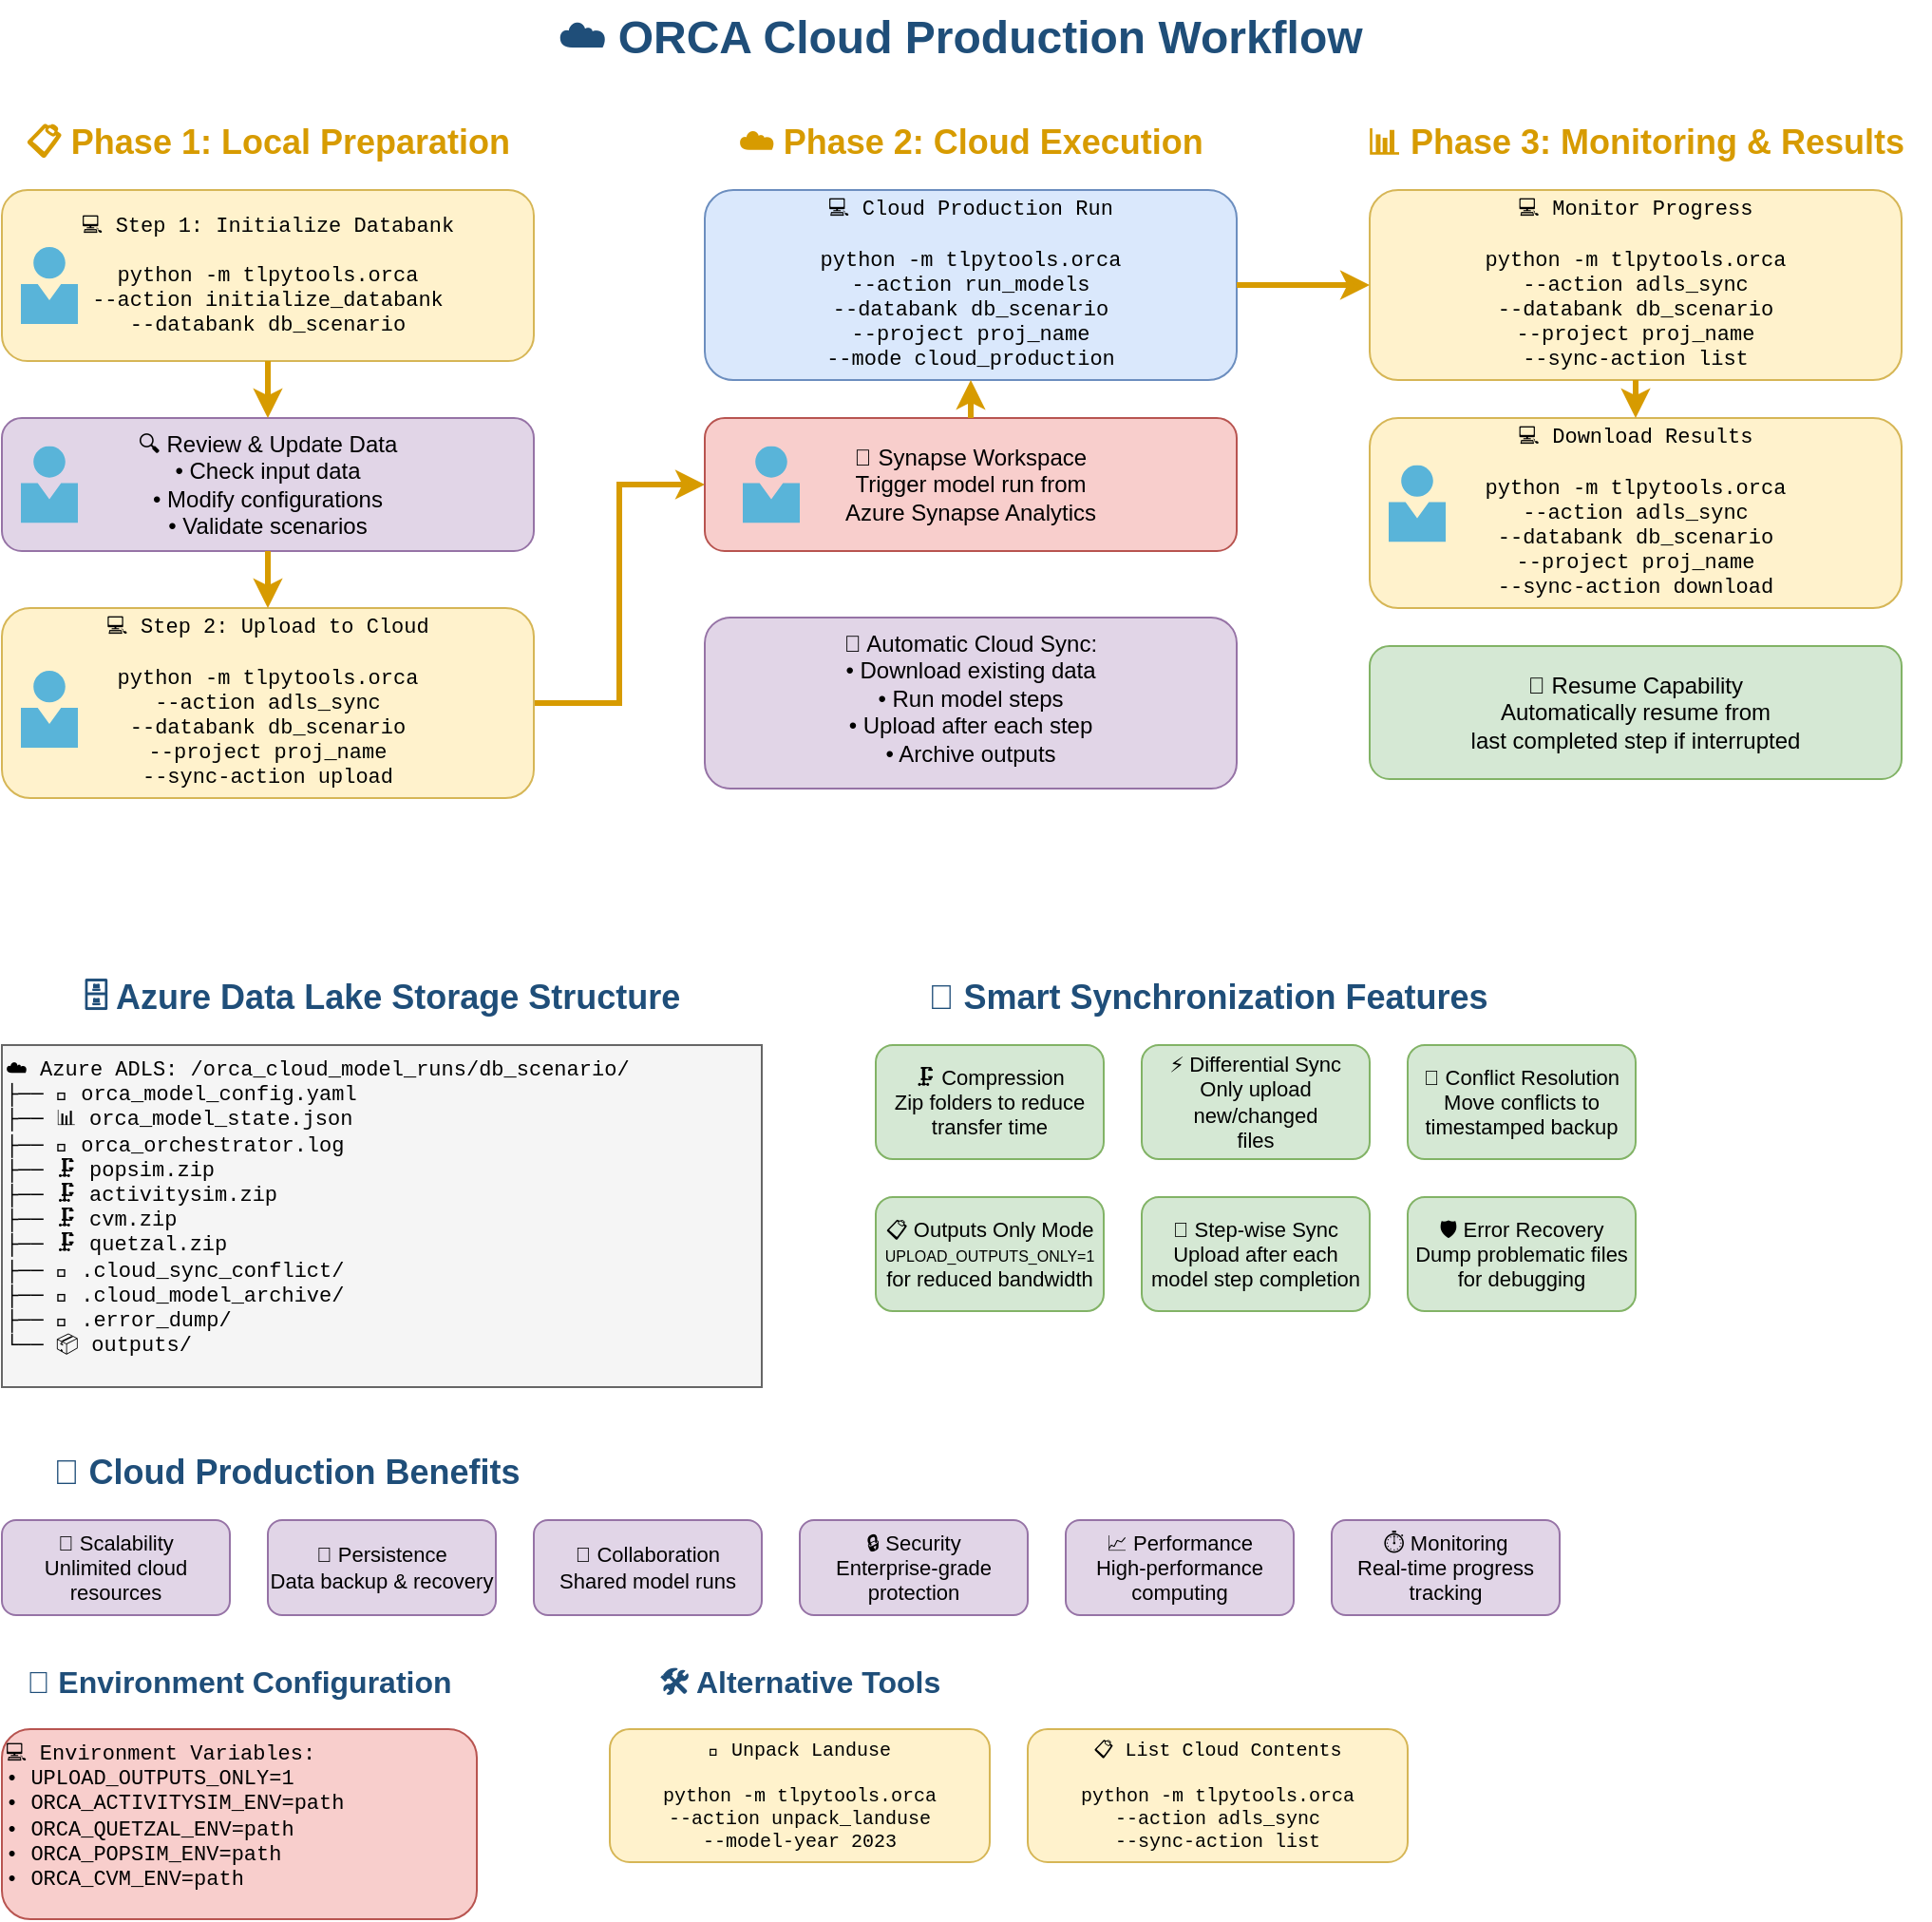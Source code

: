 <mxfile version="24.0.4" type="device">
  <diagram name="Cloud Production Workflow" id="cloud-workflow">
    <mxGraphModel dx="1674" dy="844" grid="1" gridSize="10" guides="1" tooltips="1" connect="1" arrows="1" fold="1" page="1" pageScale="1" pageWidth="1169" pageHeight="827" math="0" shadow="0">
      <root>
        <mxCell id="0" />
        <mxCell id="1" parent="0" />
        <mxCell id="title" value="☁️ ORCA Cloud Production Workflow" style="text;html=1;strokeColor=none;fillColor=none;align=center;verticalAlign=middle;whiteSpace=wrap;rounded=0;fontSize=24;fontStyle=1;fontColor=#1f4e79;" parent="1" vertex="1">
          <mxGeometry x="300" y="20" width="569" height="40" as="geometry" />
        </mxCell>
        <mxCell id="phase1-title" value="📋 Phase 1: Local Preparation" style="text;html=1;strokeColor=none;fillColor=none;align=center;verticalAlign=middle;whiteSpace=wrap;rounded=0;fontSize=18;fontStyle=1;fontColor=#d79b00;" parent="1" vertex="1">
          <mxGeometry x="80" y="80" width="280" height="30" as="geometry" />
        </mxCell>
        <mxCell id="cmd1-1" value="💻 Step 1: Initialize Databank&lt;br&gt;&lt;br&gt;python -m tlpytools.orca&lt;br&gt;--action initialize_databank&lt;br&gt;--databank db_scenario" style="rounded=1;whiteSpace=wrap;html=1;fillColor=#fff2cc;strokeColor=#d6b656;fontSize=11;align=center;verticalAlign=middle;fontFamily=Courier New;" parent="1" vertex="1">
          <mxGeometry x="80" y="120" width="280" height="90" as="geometry" />
        </mxCell>
        <mxCell id="review" value="🔍 Review &amp;amp; Update Data&lt;br&gt;• Check input data&lt;br&gt;• Modify configurations&lt;br&gt;• Validate scenarios" style="rounded=1;whiteSpace=wrap;html=1;fillColor=#e1d5e7;strokeColor=#9673a6;fontSize=12;align=center;verticalAlign=top;" parent="1" vertex="1">
          <mxGeometry x="80" y="240" width="280" height="70" as="geometry" />
        </mxCell>
        <mxCell id="tyeVJy3gDsCD05zbva-i-9" style="edgeStyle=orthogonalEdgeStyle;rounded=0;orthogonalLoop=1;jettySize=auto;html=1;exitX=1;exitY=0.5;exitDx=0;exitDy=0;entryX=0;entryY=0.5;entryDx=0;entryDy=0;strokeWidth=3;strokeColor=#d79b00;" parent="1" source="cmd1-2" target="synapse" edge="1">
          <mxGeometry relative="1" as="geometry" />
        </mxCell>
        <mxCell id="cmd1-2" value="💻 Step 2: Upload to Cloud&lt;br&gt;&lt;br&gt;python -m tlpytools.orca&lt;br&gt;--action adls_sync&lt;br&gt;--databank db_scenario&lt;br&gt;--project proj_name&lt;br&gt;--sync-action upload" style="rounded=1;whiteSpace=wrap;html=1;fillColor=#fff2cc;strokeColor=#d6b656;fontSize=11;align=center;verticalAlign=middle;fontFamily=Courier New;" parent="1" vertex="1">
          <mxGeometry x="80" y="340" width="280" height="100" as="geometry" />
        </mxCell>
        <mxCell id="phase2-title" value="☁️ Phase 2: Cloud Execution" style="text;html=1;strokeColor=none;fillColor=none;align=center;verticalAlign=middle;whiteSpace=wrap;rounded=0;fontSize=18;fontStyle=1;fontColor=#d79b00;" parent="1" vertex="1">
          <mxGeometry x="450" y="80" width="280" height="30" as="geometry" />
        </mxCell>
        <mxCell id="cmd2-1" value="💻 Cloud Production Run&lt;br&gt;&lt;br&gt;python -m tlpytools.orca&lt;br&gt;--action run_models&lt;br&gt;--databank db_scenario&lt;br&gt;--project proj_name&lt;br&gt;--mode cloud_production" style="rounded=1;whiteSpace=wrap;html=1;fillColor=#dae8fc;strokeColor=#6c8ebf;fontSize=11;align=center;verticalAlign=middle;fontFamily=Courier New;" parent="1" vertex="1">
          <mxGeometry x="450" y="120" width="280" height="100" as="geometry" />
        </mxCell>
        <mxCell id="auto-sync" value="🤖 Automatic Cloud Sync:&lt;br&gt;• Download existing data&lt;br&gt;• Run model steps&lt;br&gt;• Upload after each step&lt;br&gt;• Archive outputs" style="rounded=1;whiteSpace=wrap;html=1;fillColor=#e1d5e7;strokeColor=#9673a6;fontSize=12;align=center;verticalAlign=top;" parent="1" vertex="1">
          <mxGeometry x="450" y="345" width="280" height="90" as="geometry" />
        </mxCell>
        <mxCell id="synapse" value="🏢 Synapse Workspace&lt;br&gt;Trigger model run from&lt;br&gt;Azure Synapse Analytics" style="rounded=1;whiteSpace=wrap;html=1;fillColor=#f8cecc;strokeColor=#b85450;fontSize=12;align=center;verticalAlign=middle;" parent="1" vertex="1">
          <mxGeometry x="450" y="240" width="280" height="70" as="geometry" />
        </mxCell>
        <mxCell id="phase3-title" value="📊 Phase 3: Monitoring &amp; Results" style="text;html=1;strokeColor=none;fillColor=none;align=center;verticalAlign=middle;whiteSpace=wrap;rounded=0;fontSize=18;fontStyle=1;fontColor=#d79b00;" parent="1" vertex="1">
          <mxGeometry x="785" y="80" width="310" height="30" as="geometry" />
        </mxCell>
        <mxCell id="cmd3-1" value="💻 Monitor Progress&lt;br&gt;&lt;br&gt;python -m tlpytools.orca&lt;br&gt;--action adls_sync&lt;br&gt;--databank db_scenario&lt;br&gt;--project proj_name&lt;br&gt;--sync-action list" style="rounded=1;whiteSpace=wrap;html=1;fillColor=#fff2cc;strokeColor=#d6b656;fontSize=11;align=center;verticalAlign=middle;fontFamily=Courier New;" parent="1" vertex="1">
          <mxGeometry x="800" y="120" width="280" height="100" as="geometry" />
        </mxCell>
        <mxCell id="cmd3-2" value="💻 Download Results&lt;br&gt;&lt;br&gt;python -m tlpytools.orca&lt;br&gt;--action adls_sync&lt;br&gt;--databank db_scenario&lt;br&gt;--project proj_name&lt;br&gt;--sync-action download" style="rounded=1;whiteSpace=wrap;html=1;fillColor=#fff2cc;strokeColor=#d6b656;fontSize=11;align=center;verticalAlign=middle;fontFamily=Courier New;" parent="1" vertex="1">
          <mxGeometry x="800" y="240" width="280" height="100" as="geometry" />
        </mxCell>
        <mxCell id="resume" value="🔄 Resume Capability&lt;br&gt;Automatically resume from&lt;br&gt;last completed step if interrupted" style="rounded=1;whiteSpace=wrap;html=1;fillColor=#d5e8d4;strokeColor=#82b366;fontSize=12;align=center;verticalAlign=middle;" parent="1" vertex="1">
          <mxGeometry x="800" y="360" width="280" height="70" as="geometry" />
        </mxCell>
        <mxCell id="storage-title" value="🗄️ Azure Data Lake Storage Structure" style="text;html=1;strokeColor=none;fillColor=none;align=center;verticalAlign=middle;whiteSpace=wrap;rounded=0;fontSize=18;fontStyle=1;fontColor=#1f4e79;" parent="1" vertex="1">
          <mxGeometry x="80" y="530" width="400" height="30" as="geometry" />
        </mxCell>
        <mxCell id="cloud-structure" value="☁️ Azure ADLS: /orca_cloud_model_runs/db_scenario/&lt;br&gt;├── 📄 orca_model_config.yaml&lt;br&gt;├── 📊 orca_model_state.json&lt;br&gt;├── 📝 orca_orchestrator.log&lt;br&gt;├── 🗜️ popsim.zip&lt;br&gt;├── 🗜️ activitysim.zip&lt;br&gt;├── 🗜️ cvm.zip&lt;br&gt;├── 🗜️ quetzal.zip&lt;br&gt;├── 📁 .cloud_sync_conflict/&lt;br&gt;├── 📁 .cloud_model_archive/&lt;br&gt;├── 📁 .error_dump/&lt;br&gt;└── 📦 outputs/" style="rounded=0;whiteSpace=wrap;html=1;fillColor=#f5f5f5;strokeColor=#666666;fontSize=11;align=left;verticalAlign=top;fontFamily=Courier New;" parent="1" vertex="1">
          <mxGeometry x="80" y="570" width="400" height="180" as="geometry" />
        </mxCell>
        <mxCell id="sync-title" value="🧠 Smart Synchronization Features" style="text;html=1;strokeColor=none;fillColor=none;align=center;verticalAlign=middle;whiteSpace=wrap;rounded=0;fontSize=18;fontStyle=1;fontColor=#1f4e79;" parent="1" vertex="1">
          <mxGeometry x="540" y="530" width="350" height="30" as="geometry" />
        </mxCell>
        <mxCell id="feature1" value="🗜️ Compression&lt;br&gt;Zip folders to reduce&lt;br&gt;transfer time" style="rounded=1;whiteSpace=wrap;html=1;fillColor=#d5e8d4;strokeColor=#82b366;fontSize=11;align=center;verticalAlign=middle;" parent="1" vertex="1">
          <mxGeometry x="540" y="570" width="120" height="60" as="geometry" />
        </mxCell>
        <mxCell id="feature2" value="⚡ Differential Sync&lt;br&gt;Only upload new/changed&lt;br&gt;files" style="rounded=1;whiteSpace=wrap;html=1;fillColor=#d5e8d4;strokeColor=#82b366;fontSize=11;align=center;verticalAlign=middle;" parent="1" vertex="1">
          <mxGeometry x="680" y="570" width="120" height="60" as="geometry" />
        </mxCell>
        <mxCell id="feature3" value="🔄 Conflict Resolution&lt;br&gt;Move conflicts to&lt;br&gt;timestamped backup" style="rounded=1;whiteSpace=wrap;html=1;fillColor=#d5e8d4;strokeColor=#82b366;fontSize=11;align=center;verticalAlign=middle;" parent="1" vertex="1">
          <mxGeometry x="820" y="570" width="120" height="60" as="geometry" />
        </mxCell>
        <mxCell id="feature4" value="📋 Outputs Only Mode&lt;br&gt;&lt;font style=&quot;font-size: 8px;&quot;&gt;UPLOAD_OUTPUTS_ONLY=1&lt;/font&gt;&lt;br&gt;for reduced bandwidth" style="rounded=1;whiteSpace=wrap;html=1;fillColor=#d5e8d4;strokeColor=#82b366;fontSize=11;align=center;verticalAlign=middle;" parent="1" vertex="1">
          <mxGeometry x="540" y="650" width="120" height="60" as="geometry" />
        </mxCell>
        <mxCell id="feature5" value="🎯 Step-wise Sync&lt;br&gt;Upload after each&lt;br&gt;model step completion" style="rounded=1;whiteSpace=wrap;html=1;fillColor=#d5e8d4;strokeColor=#82b366;fontSize=11;align=center;verticalAlign=middle;" parent="1" vertex="1">
          <mxGeometry x="680" y="650" width="120" height="60" as="geometry" />
        </mxCell>
        <mxCell id="feature6" value="🛡️ Error Recovery&lt;br&gt;Dump problematic files&lt;br&gt;for debugging" style="rounded=1;whiteSpace=wrap;html=1;fillColor=#d5e8d4;strokeColor=#82b366;fontSize=11;align=center;verticalAlign=middle;" parent="1" vertex="1">
          <mxGeometry x="820" y="650" width="120" height="60" as="geometry" />
        </mxCell>
        <mxCell id="benefits-title" value="🌟 Cloud Production Benefits" style="text;html=1;strokeColor=none;fillColor=none;align=center;verticalAlign=middle;whiteSpace=wrap;rounded=0;fontSize=18;fontStyle=1;fontColor=#1f4e79;" parent="1" vertex="1">
          <mxGeometry x="80" y="780" width="300" height="30" as="geometry" />
        </mxCell>
        <mxCell id="benefit1" value="🚀 Scalability&lt;br&gt;Unlimited cloud resources" style="rounded=1;whiteSpace=wrap;html=1;fillColor=#e1d5e7;strokeColor=#9673a6;fontSize=11;align=center;verticalAlign=middle;" parent="1" vertex="1">
          <mxGeometry x="80" y="820" width="120" height="50" as="geometry" />
        </mxCell>
        <mxCell id="benefit2" value="💾 Persistence&lt;br&gt;Data backup &amp; recovery" style="rounded=1;whiteSpace=wrap;html=1;fillColor=#e1d5e7;strokeColor=#9673a6;fontSize=11;align=center;verticalAlign=middle;" parent="1" vertex="1">
          <mxGeometry x="220" y="820" width="120" height="50" as="geometry" />
        </mxCell>
        <mxCell id="benefit3" value="👥 Collaboration&lt;br&gt;Shared model runs" style="rounded=1;whiteSpace=wrap;html=1;fillColor=#e1d5e7;strokeColor=#9673a6;fontSize=11;align=center;verticalAlign=middle;" parent="1" vertex="1">
          <mxGeometry x="360" y="820" width="120" height="50" as="geometry" />
        </mxCell>
        <mxCell id="benefit4" value="🔒 Security&lt;br&gt;Enterprise-grade protection" style="rounded=1;whiteSpace=wrap;html=1;fillColor=#e1d5e7;strokeColor=#9673a6;fontSize=11;align=center;verticalAlign=middle;" parent="1" vertex="1">
          <mxGeometry x="500" y="820" width="120" height="50" as="geometry" />
        </mxCell>
        <mxCell id="benefit5" value="📈 Performance&lt;br&gt;High-performance computing" style="rounded=1;whiteSpace=wrap;html=1;fillColor=#e1d5e7;strokeColor=#9673a6;fontSize=11;align=center;verticalAlign=middle;" parent="1" vertex="1">
          <mxGeometry x="640" y="820" width="120" height="50" as="geometry" />
        </mxCell>
        <mxCell id="benefit6" value="⏱️ Monitoring&lt;br&gt;Real-time progress tracking" style="rounded=1;whiteSpace=wrap;html=1;fillColor=#e1d5e7;strokeColor=#9673a6;fontSize=11;align=center;verticalAlign=middle;" parent="1" vertex="1">
          <mxGeometry x="780" y="820" width="120" height="50" as="geometry" />
        </mxCell>
        <mxCell id="env-title" value="🔧 Environment Configuration" style="text;html=1;strokeColor=none;fillColor=none;align=center;verticalAlign=middle;whiteSpace=wrap;rounded=0;fontSize=16;fontStyle=1;fontColor=#1f4e79;" parent="1" vertex="1">
          <mxGeometry x="80" y="890" width="250" height="30" as="geometry" />
        </mxCell>
        <mxCell id="env-vars" value="💻 Environment Variables:&lt;br&gt;• UPLOAD_OUTPUTS_ONLY=1&lt;br&gt;• ORCA_ACTIVITYSIM_ENV=path&lt;br&gt;• ORCA_QUETZAL_ENV=path&lt;br&gt;• ORCA_POPSIM_ENV=path&lt;br&gt;• ORCA_CVM_ENV=path" style="rounded=1;whiteSpace=wrap;html=1;fillColor=#f8cecc;strokeColor=#b85450;fontSize=11;align=left;verticalAlign=top;fontFamily=Courier New;" parent="1" vertex="1">
          <mxGeometry x="80" y="930" width="250" height="100" as="geometry" />
        </mxCell>
        <mxCell id="tools-title" value="🛠️ Alternative Tools" style="text;html=1;strokeColor=none;fillColor=none;align=center;verticalAlign=middle;whiteSpace=wrap;rounded=0;fontSize=16;fontStyle=1;fontColor=#1f4e79;" parent="1" vertex="1">
          <mxGeometry x="400" y="890" width="200" height="30" as="geometry" />
        </mxCell>
        <mxCell id="utility1" value="📂 Unpack Landuse&lt;br&gt;&lt;br&gt;python -m tlpytools.orca&lt;br&gt;--action unpack_landuse&lt;br&gt;--model-year 2023" style="rounded=1;whiteSpace=wrap;html=1;fillColor=#fff2cc;strokeColor=#d6b656;fontSize=10;align=center;verticalAlign=middle;fontFamily=Courier New;" parent="1" vertex="1">
          <mxGeometry x="400" y="930" width="200" height="70" as="geometry" />
        </mxCell>
        <mxCell id="utility2" value="📋 List Cloud Contents&lt;br&gt;&lt;br&gt;python -m tlpytools.orca&lt;br&gt;--action adls_sync&lt;br&gt;--sync-action list" style="rounded=1;whiteSpace=wrap;html=1;fillColor=#fff2cc;strokeColor=#d6b656;fontSize=10;align=center;verticalAlign=middle;fontFamily=Courier New;" parent="1" vertex="1">
          <mxGeometry x="620" y="930" width="200" height="70" as="geometry" />
        </mxCell>
        <mxCell id="arrow1" style="endArrow=classic;html=1;rounded=0;strokeWidth=3;strokeColor=#d79b00;" parent="1" source="cmd1-1" target="review" edge="1">
          <mxGeometry width="50" height="50" relative="1" as="geometry">
            <mxPoint x="400" y="250" as="sourcePoint" />
            <mxPoint x="450" y="200" as="targetPoint" />
          </mxGeometry>
        </mxCell>
        <mxCell id="arrow2" style="endArrow=classic;html=1;rounded=0;strokeWidth=3;strokeColor=#d79b00;" parent="1" source="review" target="cmd1-2" edge="1">
          <mxGeometry width="50" height="50" relative="1" as="geometry">
            <mxPoint x="400" y="350" as="sourcePoint" />
            <mxPoint x="450" y="300" as="targetPoint" />
          </mxGeometry>
        </mxCell>
        <mxCell id="arrow4" style="endArrow=classic;html=1;rounded=0;strokeWidth=3;strokeColor=#d79b00;" parent="1" source="cmd2-1" target="cmd3-1" edge="1">
          <mxGeometry width="50" height="50" relative="1" as="geometry">
            <mxPoint x="750" y="200" as="sourcePoint" />
            <mxPoint x="800" y="150" as="targetPoint" />
          </mxGeometry>
        </mxCell>
        <mxCell id="arrow5" style="endArrow=classic;html=1;rounded=0;strokeWidth=3;strokeColor=#d79b00;" parent="1" source="cmd3-1" target="cmd3-2" edge="1">
          <mxGeometry width="50" height="50" relative="1" as="geometry">
            <mxPoint x="900" y="200" as="sourcePoint" />
            <mxPoint x="950" y="150" as="targetPoint" />
          </mxGeometry>
        </mxCell>
        <mxCell id="tyeVJy3gDsCD05zbva-i-3" style="endArrow=classic;html=1;rounded=0;strokeWidth=3;strokeColor=#d79b00;exitX=0.5;exitY=0;exitDx=0;exitDy=0;entryX=0.5;entryY=1;entryDx=0;entryDy=0;" parent="1" source="synapse" target="cmd2-1" edge="1">
          <mxGeometry width="50" height="50" relative="1" as="geometry">
            <mxPoint x="230" y="220" as="sourcePoint" />
            <mxPoint x="230" y="250" as="targetPoint" />
          </mxGeometry>
        </mxCell>
        <mxCell id="tyeVJy3gDsCD05zbva-i-5" value="" style="image;sketch=0;aspect=fixed;html=1;points=[];align=center;fontSize=12;image=img/lib/mscae/Person.svg;" parent="1" vertex="1">
          <mxGeometry x="470" y="254.73" width="30" height="40.54" as="geometry" />
        </mxCell>
        <mxCell id="tyeVJy3gDsCD05zbva-i-6" value="" style="image;sketch=0;aspect=fixed;html=1;points=[];align=center;fontSize=12;image=img/lib/mscae/Person.svg;" parent="1" vertex="1">
          <mxGeometry x="90" y="150" width="30" height="40.54" as="geometry" />
        </mxCell>
        <mxCell id="tyeVJy3gDsCD05zbva-i-7" value="" style="image;sketch=0;aspect=fixed;html=1;points=[];align=center;fontSize=12;image=img/lib/mscae/Person.svg;" parent="1" vertex="1">
          <mxGeometry x="90" y="373" width="30" height="40.54" as="geometry" />
        </mxCell>
        <mxCell id="tyeVJy3gDsCD05zbva-i-8" value="" style="image;sketch=0;aspect=fixed;html=1;points=[];align=center;fontSize=12;image=img/lib/mscae/Person.svg;" parent="1" vertex="1">
          <mxGeometry x="90" y="254.73" width="30" height="40.54" as="geometry" />
        </mxCell>
        <mxCell id="tyeVJy3gDsCD05zbva-i-10" value="" style="image;sketch=0;aspect=fixed;html=1;points=[];align=center;fontSize=12;image=img/lib/mscae/Person.svg;" parent="1" vertex="1">
          <mxGeometry x="810" y="264.73" width="30" height="40.54" as="geometry" />
        </mxCell>
      </root>
    </mxGraphModel>
  </diagram>
</mxfile>
